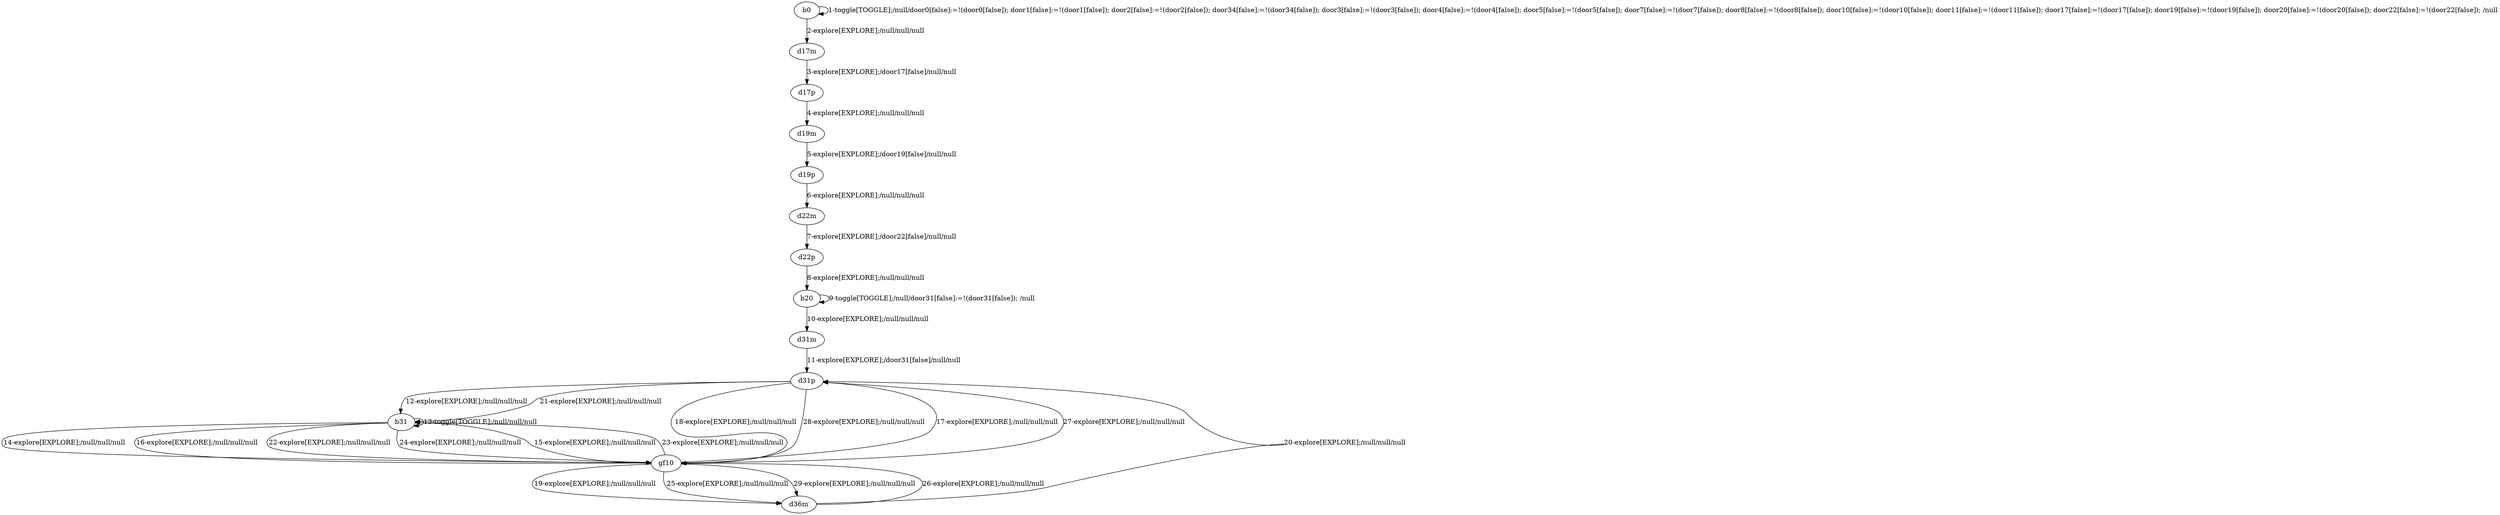 # Total number of goals covered by this test: 1
# d36m --> gf10

digraph g {
"b0" -> "b0" [label = "1-toggle[TOGGLE];/null/door0[false]:=!(door0[false]); door1[false]:=!(door1[false]); door2[false]:=!(door2[false]); door34[false]:=!(door34[false]); door3[false]:=!(door3[false]); door4[false]:=!(door4[false]); door5[false]:=!(door5[false]); door7[false]:=!(door7[false]); door8[false]:=!(door8[false]); door10[false]:=!(door10[false]); door11[false]:=!(door11[false]); door17[false]:=!(door17[false]); door19[false]:=!(door19[false]); door20[false]:=!(door20[false]); door22[false]:=!(door22[false]); /null"];
"b0" -> "d17m" [label = "2-explore[EXPLORE];/null/null/null"];
"d17m" -> "d17p" [label = "3-explore[EXPLORE];/door17[false]/null/null"];
"d17p" -> "d19m" [label = "4-explore[EXPLORE];/null/null/null"];
"d19m" -> "d19p" [label = "5-explore[EXPLORE];/door19[false]/null/null"];
"d19p" -> "d22m" [label = "6-explore[EXPLORE];/null/null/null"];
"d22m" -> "d22p" [label = "7-explore[EXPLORE];/door22[false]/null/null"];
"d22p" -> "b20" [label = "8-explore[EXPLORE];/null/null/null"];
"b20" -> "b20" [label = "9-toggle[TOGGLE];/null/door31[false]:=!(door31[false]); /null"];
"b20" -> "d31m" [label = "10-explore[EXPLORE];/null/null/null"];
"d31m" -> "d31p" [label = "11-explore[EXPLORE];/door31[false]/null/null"];
"d31p" -> "b31" [label = "12-explore[EXPLORE];/null/null/null"];
"b31" -> "b31" [label = "13-toggle[TOGGLE];/null/null/null"];
"b31" -> "gf10" [label = "14-explore[EXPLORE];/null/null/null"];
"gf10" -> "b31" [label = "15-explore[EXPLORE];/null/null/null"];
"b31" -> "gf10" [label = "16-explore[EXPLORE];/null/null/null"];
"gf10" -> "d31p" [label = "17-explore[EXPLORE];/null/null/null"];
"d31p" -> "gf10" [label = "18-explore[EXPLORE];/null/null/null"];
"gf10" -> "d36m" [label = "19-explore[EXPLORE];/null/null/null"];
"d36m" -> "d31p" [label = "20-explore[EXPLORE];/null/null/null"];
"d31p" -> "b31" [label = "21-explore[EXPLORE];/null/null/null"];
"b31" -> "gf10" [label = "22-explore[EXPLORE];/null/null/null"];
"gf10" -> "b31" [label = "23-explore[EXPLORE];/null/null/null"];
"b31" -> "gf10" [label = "24-explore[EXPLORE];/null/null/null"];
"gf10" -> "d36m" [label = "25-explore[EXPLORE];/null/null/null"];
"d36m" -> "gf10" [label = "26-explore[EXPLORE];/null/null/null"];
"gf10" -> "d31p" [label = "27-explore[EXPLORE];/null/null/null"];
"d31p" -> "gf10" [label = "28-explore[EXPLORE];/null/null/null"];
"gf10" -> "d36m" [label = "29-explore[EXPLORE];/null/null/null"];
}